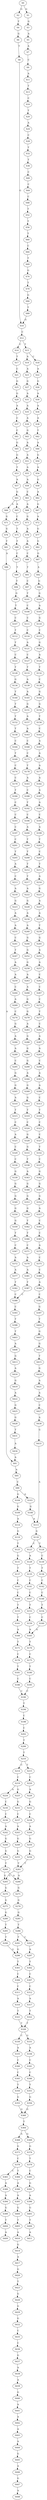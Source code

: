 strict digraph  {
	S0 -> S1 [ label = G ];
	S0 -> S2 [ label = G ];
	S1 -> S3 [ label = G ];
	S2 -> S4 [ label = T ];
	S3 -> S5 [ label = A ];
	S4 -> S6 [ label = G ];
	S5 -> S7 [ label = A ];
	S6 -> S8 [ label = T ];
	S7 -> S9 [ label = C ];
	S8 -> S10 [ label = G ];
	S9 -> S11 [ label = A ];
	S10 -> S12 [ label = C ];
	S11 -> S13 [ label = T ];
	S12 -> S14 [ label = C ];
	S12 -> S15 [ label = T ];
	S13 -> S16 [ label = C ];
	S14 -> S17 [ label = T ];
	S15 -> S18 [ label = C ];
	S15 -> S19 [ label = A ];
	S16 -> S20 [ label = T ];
	S17 -> S21 [ label = C ];
	S18 -> S22 [ label = A ];
	S19 -> S23 [ label = A ];
	S20 -> S24 [ label = A ];
	S21 -> S25 [ label = G ];
	S22 -> S26 [ label = G ];
	S23 -> S27 [ label = G ];
	S24 -> S28 [ label = C ];
	S25 -> S29 [ label = G ];
	S26 -> S30 [ label = A ];
	S27 -> S31 [ label = A ];
	S28 -> S32 [ label = T ];
	S29 -> S33 [ label = A ];
	S30 -> S34 [ label = A ];
	S31 -> S35 [ label = A ];
	S32 -> S36 [ label = T ];
	S33 -> S37 [ label = C ];
	S34 -> S38 [ label = A ];
	S35 -> S39 [ label = A ];
	S36 -> S40 [ label = C ];
	S37 -> S41 [ label = C ];
	S38 -> S42 [ label = T ];
	S39 -> S43 [ label = G ];
	S40 -> S44 [ label = C ];
	S41 -> S45 [ label = G ];
	S42 -> S46 [ label = A ];
	S43 -> S47 [ label = A ];
	S44 -> S48 [ label = C ];
	S45 -> S49 [ label = G ];
	S46 -> S50 [ label = G ];
	S47 -> S51 [ label = A ];
	S48 -> S52 [ label = T ];
	S49 -> S53 [ label = T ];
	S50 -> S54 [ label = A ];
	S51 -> S55 [ label = A ];
	S52 -> S56 [ label = T ];
	S53 -> S57 [ label = A ];
	S54 -> S58 [ label = G ];
	S55 -> S59 [ label = A ];
	S56 -> S60 [ label = T ];
	S57 -> S61 [ label = G ];
	S58 -> S62 [ label = A ];
	S59 -> S63 [ label = C ];
	S60 -> S64 [ label = C ];
	S61 -> S65 [ label = A ];
	S61 -> S66 [ label = A ];
	S62 -> S67 [ label = G ];
	S63 -> S68 [ label = A ];
	S64 -> S69 [ label = T ];
	S65 -> S70 [ label = C ];
	S66 -> S71 [ label = G ];
	S67 -> S72 [ label = A ];
	S68 -> S73 [ label = G ];
	S69 -> S74 [ label = G ];
	S70 -> S75 [ label = T ];
	S71 -> S76 [ label = G ];
	S72 -> S77 [ label = G ];
	S73 -> S78 [ label = A ];
	S74 -> S79 [ label = T ];
	S75 -> S80 [ label = T ];
	S76 -> S81 [ label = T ];
	S77 -> S82 [ label = G ];
	S78 -> S83 [ label = A ];
	S79 -> S84 [ label = G ];
	S80 -> S85 [ label = C ];
	S81 -> S86 [ label = A ];
	S82 -> S87 [ label = G ];
	S83 -> S88 [ label = C ];
	S84 -> S89 [ label = T ];
	S85 -> S90 [ label = T ];
	S86 -> S91 [ label = A ];
	S87 -> S92 [ label = A ];
	S88 -> S93 [ label = T ];
	S89 -> S10 [ label = G ];
	S90 -> S94 [ label = T ];
	S91 -> S95 [ label = A ];
	S92 -> S96 [ label = G ];
	S93 -> S97 [ label = C ];
	S94 -> S98 [ label = G ];
	S95 -> S99 [ label = C ];
	S96 -> S100 [ label = G ];
	S97 -> S101 [ label = T ];
	S98 -> S102 [ label = T ];
	S99 -> S103 [ label = A ];
	S99 -> S104 [ label = G ];
	S100 -> S105 [ label = A ];
	S101 -> S106 [ label = C ];
	S102 -> S107 [ label = C ];
	S103 -> S108 [ label = G ];
	S104 -> S109 [ label = G ];
	S105 -> S110 [ label = G ];
	S106 -> S111 [ label = C ];
	S107 -> S112 [ label = T ];
	S108 -> S113 [ label = A ];
	S109 -> S114 [ label = A ];
	S110 -> S115 [ label = C ];
	S111 -> S116 [ label = C ];
	S112 -> S117 [ label = T ];
	S113 -> S118 [ label = G ];
	S114 -> S119 [ label = G ];
	S115 -> S120 [ label = G ];
	S116 -> S121 [ label = A ];
	S117 -> S122 [ label = C ];
	S118 -> S123 [ label = C ];
	S118 -> S124 [ label = T ];
	S119 -> S125 [ label = T ];
	S120 -> S126 [ label = A ];
	S121 -> S127 [ label = C ];
	S122 -> S128 [ label = T ];
	S123 -> S129 [ label = A ];
	S124 -> S130 [ label = C ];
	S125 -> S131 [ label = G ];
	S126 -> S132 [ label = T ];
	S127 -> S133 [ label = T ];
	S128 -> S134 [ label = G ];
	S129 -> S135 [ label = T ];
	S130 -> S136 [ label = T ];
	S131 -> S137 [ label = T ];
	S132 -> S138 [ label = C ];
	S133 -> S139 [ label = A ];
	S134 -> S140 [ label = T ];
	S135 -> S141 [ label = C ];
	S136 -> S142 [ label = C ];
	S137 -> S143 [ label = C ];
	S138 -> S144 [ label = G ];
	S139 -> S145 [ label = A ];
	S140 -> S146 [ label = T ];
	S141 -> S147 [ label = C ];
	S142 -> S148 [ label = C ];
	S143 -> S149 [ label = C ];
	S144 -> S150 [ label = G ];
	S145 -> S151 [ label = G ];
	S146 -> S152 [ label = T ];
	S147 -> S153 [ label = T ];
	S148 -> S154 [ label = T ];
	S149 -> S155 [ label = T ];
	S150 -> S156 [ label = T ];
	S151 -> S157 [ label = A ];
	S152 -> S158 [ label = T ];
	S153 -> S159 [ label = C ];
	S154 -> S160 [ label = C ];
	S155 -> S161 [ label = T ];
	S156 -> S162 [ label = C ];
	S157 -> S163 [ label = A ];
	S158 -> S164 [ label = C ];
	S159 -> S165 [ label = A ];
	S160 -> S165 [ label = A ];
	S161 -> S166 [ label = A ];
	S162 -> S167 [ label = A ];
	S163 -> S168 [ label = C ];
	S164 -> S169 [ label = T ];
	S165 -> S170 [ label = T ];
	S166 -> S171 [ label = T ];
	S167 -> S172 [ label = A ];
	S168 -> S173 [ label = C ];
	S169 -> S174 [ label = C ];
	S170 -> S175 [ label = C ];
	S171 -> S176 [ label = C ];
	S172 -> S177 [ label = A ];
	S173 -> S178 [ label = T ];
	S174 -> S179 [ label = C ];
	S175 -> S180 [ label = T ];
	S176 -> S181 [ label = T ];
	S177 -> S182 [ label = A ];
	S178 -> S183 [ label = A ];
	S179 -> S184 [ label = T ];
	S180 -> S185 [ label = C ];
	S181 -> S186 [ label = C ];
	S182 -> S187 [ label = A ];
	S183 -> S188 [ label = C ];
	S184 -> S189 [ label = C ];
	S185 -> S190 [ label = C ];
	S186 -> S190 [ label = C ];
	S187 -> S191 [ label = A ];
	S188 -> S192 [ label = T ];
	S189 -> S193 [ label = C ];
	S190 -> S194 [ label = T ];
	S191 -> S195 [ label = C ];
	S192 -> S196 [ label = C ];
	S193 -> S197 [ label = C ];
	S194 -> S198 [ label = C ];
	S195 -> S199 [ label = A ];
	S196 -> S200 [ label = A ];
	S197 -> S201 [ label = C ];
	S198 -> S202 [ label = C ];
	S199 -> S203 [ label = T ];
	S200 -> S204 [ label = T ];
	S201 -> S205 [ label = T ];
	S202 -> S206 [ label = T ];
	S203 -> S207 [ label = C ];
	S204 -> S208 [ label = T ];
	S205 -> S209 [ label = A ];
	S206 -> S210 [ label = T ];
	S207 -> S211 [ label = T ];
	S208 -> S212 [ label = T ];
	S209 -> S213 [ label = C ];
	S210 -> S214 [ label = C ];
	S210 -> S215 [ label = T ];
	S211 -> S216 [ label = A ];
	S212 -> S217 [ label = T ];
	S213 -> S218 [ label = A ];
	S214 -> S219 [ label = C ];
	S215 -> S220 [ label = C ];
	S216 -> S221 [ label = G ];
	S217 -> S222 [ label = A ];
	S218 -> S223 [ label = G ];
	S219 -> S224 [ label = A ];
	S219 -> S225 [ label = G ];
	S220 -> S226 [ label = A ];
	S221 -> S227 [ label = A ];
	S222 -> S228 [ label = G ];
	S223 -> S229 [ label = A ];
	S224 -> S230 [ label = C ];
	S225 -> S231 [ label = G ];
	S226 -> S232 [ label = G ];
	S227 -> S233 [ label = A ];
	S228 -> S234 [ label = A ];
	S229 -> S235 [ label = A ];
	S230 -> S236 [ label = C ];
	S231 -> S237 [ label = C ];
	S232 -> S238 [ label = C ];
	S233 -> S239 [ label = T ];
	S234 -> S240 [ label = A ];
	S235 -> S241 [ label = C ];
	S236 -> S242 [ label = A ];
	S237 -> S243 [ label = A ];
	S238 -> S244 [ label = A ];
	S239 -> S245 [ label = G ];
	S240 -> S246 [ label = G ];
	S241 -> S247 [ label = T ];
	S242 -> S248 [ label = G ];
	S243 -> S249 [ label = G ];
	S244 -> S250 [ label = G ];
	S245 -> S251 [ label = A ];
	S246 -> S252 [ label = G ];
	S247 -> S253 [ label = A ];
	S248 -> S254 [ label = G ];
	S249 -> S255 [ label = G ];
	S250 -> S256 [ label = G ];
	S251 -> S257 [ label = A ];
	S252 -> S258 [ label = G ];
	S253 -> S259 [ label = A ];
	S254 -> S260 [ label = T ];
	S255 -> S261 [ label = T ];
	S256 -> S261 [ label = T ];
	S257 -> S262 [ label = C ];
	S258 -> S263 [ label = A ];
	S259 -> S264 [ label = C ];
	S260 -> S265 [ label = G ];
	S260 -> S266 [ label = A ];
	S261 -> S266 [ label = A ];
	S261 -> S265 [ label = G ];
	S262 -> S267 [ label = C ];
	S263 -> S268 [ label = A ];
	S264 -> S269 [ label = A ];
	S265 -> S270 [ label = G ];
	S266 -> S271 [ label = G ];
	S267 -> S272 [ label = C ];
	S268 -> S273 [ label = G ];
	S269 -> S274 [ label = C ];
	S270 -> S275 [ label = G ];
	S271 -> S276 [ label = G ];
	S272 -> S277 [ label = T ];
	S273 -> S278 [ label = G ];
	S274 -> S279 [ label = G ];
	S275 -> S280 [ label = G ];
	S276 -> S281 [ label = G ];
	S277 -> S282 [ label = C ];
	S278 -> S283 [ label = A ];
	S279 -> S284 [ label = A ];
	S280 -> S285 [ label = T ];
	S281 -> S286 [ label = T ];
	S282 -> S287 [ label = A ];
	S283 -> S288 [ label = G ];
	S284 -> S289 [ label = A ];
	S285 -> S290 [ label = T ];
	S286 -> S291 [ label = T ];
	S286 -> S292 [ label = C ];
	S287 -> S293 [ label = A ];
	S288 -> S294 [ label = G ];
	S289 -> S295 [ label = C ];
	S290 -> S296 [ label = G ];
	S291 -> S296 [ label = G ];
	S292 -> S297 [ label = A ];
	S293 -> S298 [ label = C ];
	S294 -> S299 [ label = G ];
	S295 -> S300 [ label = G ];
	S296 -> S301 [ label = T ];
	S297 -> S302 [ label = T ];
	S298 -> S303 [ label = A ];
	S299 -> S304 [ label = A ];
	S300 -> S305 [ label = G ];
	S301 -> S306 [ label = C ];
	S302 -> S307 [ label = C ];
	S303 -> S308 [ label = A ];
	S304 -> S309 [ label = G ];
	S305 -> S310 [ label = A ];
	S306 -> S311 [ label = C ];
	S307 -> S312 [ label = C ];
	S308 -> S313 [ label = C ];
	S309 -> S314 [ label = G ];
	S310 -> S315 [ label = T ];
	S311 -> S316 [ label = A ];
	S312 -> S317 [ label = A ];
	S313 -> S318 [ label = T ];
	S314 -> S319 [ label = T ];
	S315 -> S320 [ label = C ];
	S316 -> S321 [ label = T ];
	S317 -> S322 [ label = T ];
	S318 -> S323 [ label = C ];
	S319 -> S324 [ label = C ];
	S320 -> S325 [ label = A ];
	S321 -> S326 [ label = T ];
	S322 -> S326 [ label = T ];
	S323 -> S327 [ label = C ];
	S324 -> S328 [ label = G ];
	S325 -> S329 [ label = C ];
	S326 -> S330 [ label = C ];
	S326 -> S331 [ label = G ];
	S327 -> S332 [ label = T ];
	S328 -> S333 [ label = G ];
	S329 -> S334 [ label = C ];
	S330 -> S335 [ label = A ];
	S331 -> S336 [ label = A ];
	S332 -> S337 [ label = C ];
	S333 -> S338 [ label = T ];
	S334 -> S339 [ label = G ];
	S335 -> S340 [ label = C ];
	S336 -> S341 [ label = C ];
	S337 -> S342 [ label = G ];
	S338 -> S343 [ label = A ];
	S339 -> S344 [ label = G ];
	S340 -> S345 [ label = C ];
	S341 -> S346 [ label = C ];
	S342 -> S347 [ label = G ];
	S343 -> S348 [ label = G ];
	S344 -> S349 [ label = G ];
	S345 -> S350 [ label = T ];
	S346 -> S351 [ label = T ];
	S347 -> S352 [ label = G ];
	S348 -> S353 [ label = G ];
	S349 -> S354 [ label = G ];
	S350 -> S355 [ label = G ];
	S351 -> S356 [ label = G ];
	S352 -> S357 [ label = A ];
	S353 -> S358 [ label = G ];
	S354 -> S359 [ label = G ];
	S355 -> S360 [ label = G ];
	S356 -> S360 [ label = G ];
	S357 -> S361 [ label = C ];
	S358 -> S362 [ label = T ];
	S359 -> S363 [ label = T ];
	S360 -> S364 [ label = T ];
	S361 -> S365 [ label = C ];
	S362 -> S366 [ label = T ];
	S363 -> S367 [ label = C ];
	S364 -> S368 [ label = A ];
	S364 -> S369 [ label = G ];
	S365 -> S370 [ label = A ];
	S366 -> S371 [ label = C ];
	S367 -> S372 [ label = A ];
	S368 -> S373 [ label = G ];
	S369 -> S374 [ label = G ];
	S370 -> S375 [ label = C ];
	S371 -> S376 [ label = A ];
	S372 -> S377 [ label = A ];
	S373 -> S378 [ label = C ];
	S374 -> S379 [ label = T ];
	S375 -> S380 [ label = C ];
	S376 -> S381 [ label = A ];
	S377 -> S382 [ label = T ];
	S378 -> S383 [ label = C ];
	S378 -> S384 [ label = T ];
	S379 -> S385 [ label = C ];
	S380 -> S386 [ label = A ];
	S381 -> S387 [ label = T ];
	S382 -> S388 [ label = C ];
	S383 -> S389 [ label = A ];
	S384 -> S390 [ label = A ];
	S385 -> S391 [ label = G ];
	S386 -> S392 [ label = C ];
	S387 -> S388 [ label = C ];
	S388 -> S393 [ label = C ];
	S389 -> S394 [ label = A ];
	S390 -> S395 [ label = A ];
	S391 -> S396 [ label = A ];
	S392 -> S397 [ label = G ];
	S393 -> S398 [ label = T ];
	S394 -> S399 [ label = G ];
	S395 -> S400 [ label = G ];
	S396 -> S401 [ label = G ];
	S397 -> S402 [ label = T ];
	S398 -> S403 [ label = T ];
	S399 -> S404 [ label = T ];
	S400 -> S405 [ label = T ];
	S401 -> S406 [ label = T ];
	S402 -> S407 [ label = G ];
	S403 -> S408 [ label = A ];
	S404 -> S409 [ label = A ];
	S405 -> S410 [ label = A ];
	S406 -> S411 [ label = A ];
	S407 -> S412 [ label = G ];
	S408 -> S413 [ label = G ];
	S410 -> S414 [ label = G ];
	S412 -> S415 [ label = T ];
	S413 -> S416 [ label = A ];
	S414 -> S417 [ label = A ];
	S415 -> S418 [ label = G ];
	S416 -> S419 [ label = G ];
	S417 -> S420 [ label = G ];
	S418 -> S421 [ label = A ];
	S419 -> S422 [ label = A ];
	S420 -> S423 [ label = T ];
	S421 -> S424 [ label = A ];
	S422 -> S425 [ label = G ];
	S423 -> S426 [ label = G ];
	S424 -> S427 [ label = C ];
	S425 -> S428 [ label = G ];
	S426 -> S429 [ label = G ];
	S427 -> S430 [ label = A ];
	S428 -> S431 [ label = T ];
	S429 -> S432 [ label = G ];
	S430 -> S433 [ label = G ];
	S431 -> S434 [ label = A ];
	S432 -> S435 [ label = C ];
	S433 -> S113 [ label = A ];
	S434 -> S91 [ label = A ];
	S435 -> S436 [ label = C ];
	S436 -> S437 [ label = G ];
	S437 -> S438 [ label = A ];
	S438 -> S439 [ label = A ];
	S439 -> S440 [ label = G ];
	S440 -> S441 [ label = A ];
	S441 -> S442 [ label = A ];
	S442 -> S443 [ label = A ];
	S443 -> S444 [ label = A ];
	S444 -> S445 [ label = G ];
	S445 -> S446 [ label = A ];
	S446 -> S447 [ label = G ];
	S447 -> S448 [ label = A ];
}
